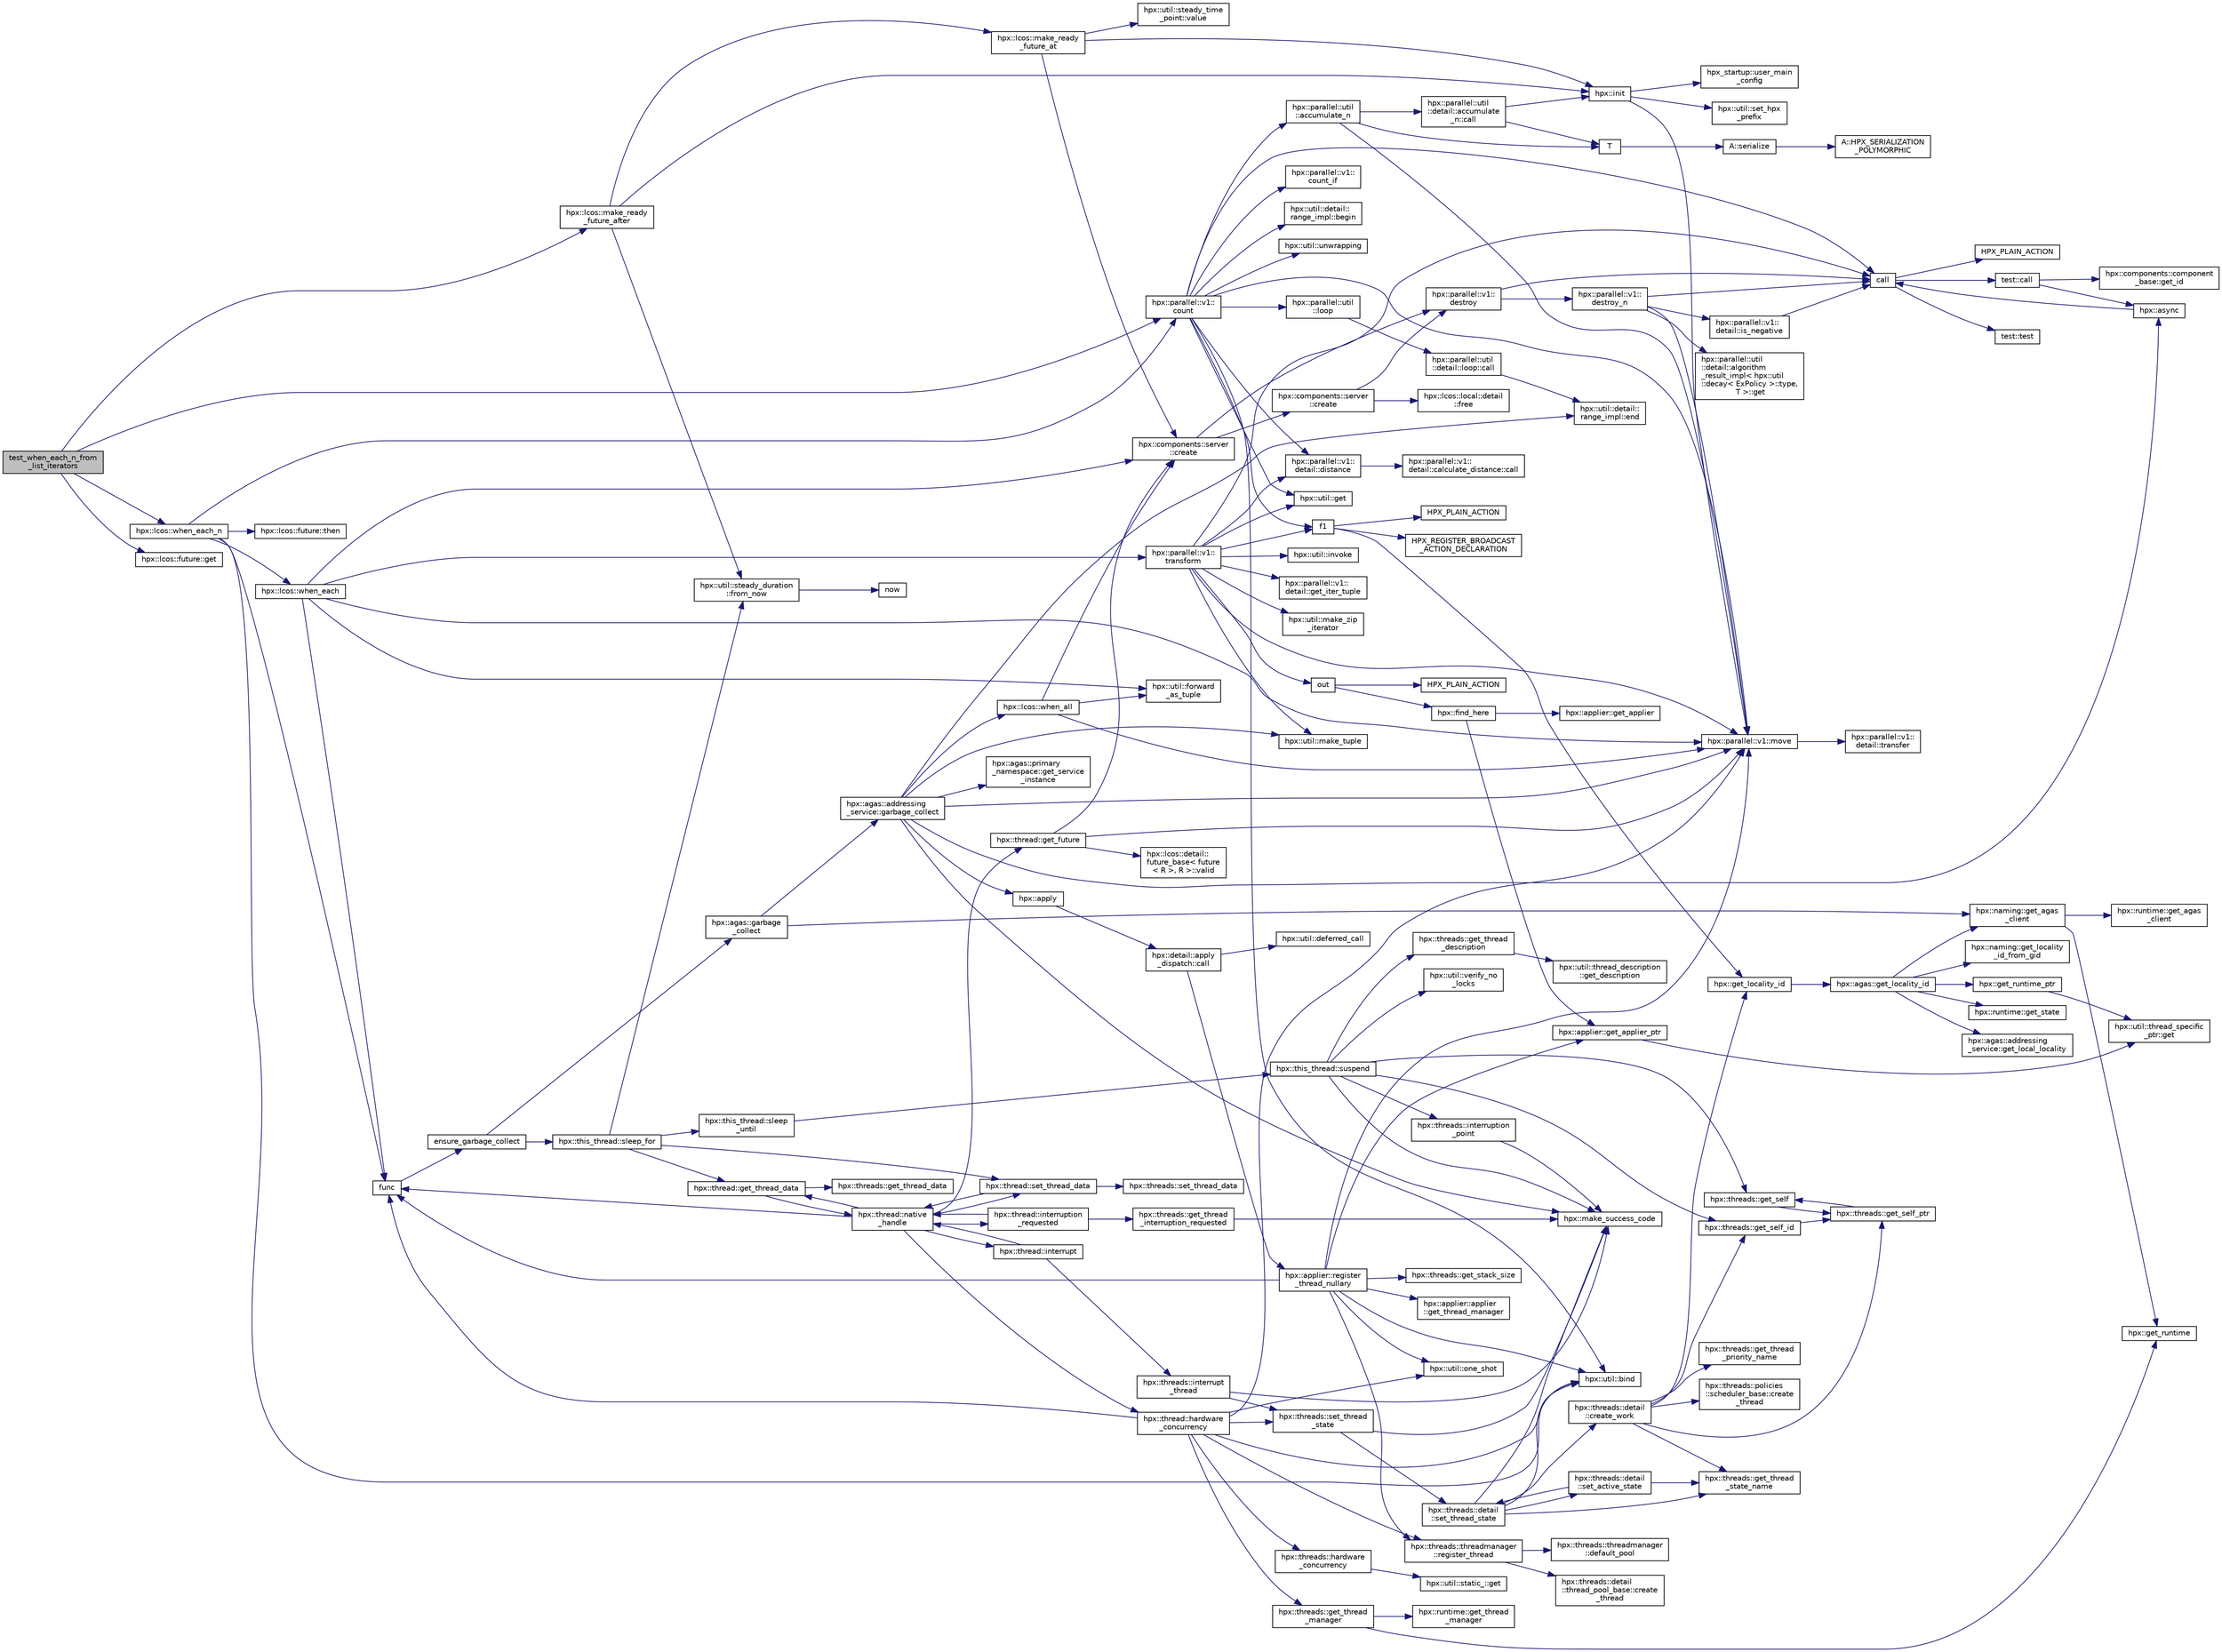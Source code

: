 digraph "test_when_each_n_from_list_iterators"
{
  edge [fontname="Helvetica",fontsize="10",labelfontname="Helvetica",labelfontsize="10"];
  node [fontname="Helvetica",fontsize="10",shape=record];
  rankdir="LR";
  Node925 [label="test_when_each_n_from\l_list_iterators",height=0.2,width=0.4,color="black", fillcolor="grey75", style="filled", fontcolor="black"];
  Node925 -> Node926 [color="midnightblue",fontsize="10",style="solid",fontname="Helvetica"];
  Node926 [label="hpx::parallel::v1::\lcount",height=0.2,width=0.4,color="black", fillcolor="white", style="filled",URL="$db/db9/namespacehpx_1_1parallel_1_1v1.html#a19d058114a2bd44801aab4176b188e23"];
  Node926 -> Node927 [color="midnightblue",fontsize="10",style="solid",fontname="Helvetica"];
  Node927 [label="hpx::parallel::v1::\lcount_if",height=0.2,width=0.4,color="black", fillcolor="white", style="filled",URL="$db/db9/namespacehpx_1_1parallel_1_1v1.html#ad836ff017ec208c2d6388a9b47b05ce0"];
  Node926 -> Node928 [color="midnightblue",fontsize="10",style="solid",fontname="Helvetica"];
  Node928 [label="f1",height=0.2,width=0.4,color="black", fillcolor="white", style="filled",URL="$d8/d8b/broadcast_8cpp.html#a1751fbd41f2529b84514a9dbd767959a"];
  Node928 -> Node929 [color="midnightblue",fontsize="10",style="solid",fontname="Helvetica"];
  Node929 [label="hpx::get_locality_id",height=0.2,width=0.4,color="black", fillcolor="white", style="filled",URL="$d8/d83/namespacehpx.html#a158d7c54a657bb364c1704033010697b",tooltip="Return the number of the locality this function is being called from. "];
  Node929 -> Node930 [color="midnightblue",fontsize="10",style="solid",fontname="Helvetica"];
  Node930 [label="hpx::agas::get_locality_id",height=0.2,width=0.4,color="black", fillcolor="white", style="filled",URL="$dc/d54/namespacehpx_1_1agas.html#a491cc2ddecdf0f1a9129900caa6a4d3e"];
  Node930 -> Node931 [color="midnightblue",fontsize="10",style="solid",fontname="Helvetica"];
  Node931 [label="hpx::get_runtime_ptr",height=0.2,width=0.4,color="black", fillcolor="white", style="filled",URL="$d8/d83/namespacehpx.html#af29daf2bb3e01b4d6495a1742b6cce64"];
  Node931 -> Node932 [color="midnightblue",fontsize="10",style="solid",fontname="Helvetica"];
  Node932 [label="hpx::util::thread_specific\l_ptr::get",height=0.2,width=0.4,color="black", fillcolor="white", style="filled",URL="$d4/d4c/structhpx_1_1util_1_1thread__specific__ptr.html#a3b27d8520710478aa41d1f74206bdba9"];
  Node930 -> Node933 [color="midnightblue",fontsize="10",style="solid",fontname="Helvetica"];
  Node933 [label="hpx::runtime::get_state",height=0.2,width=0.4,color="black", fillcolor="white", style="filled",URL="$d0/d7b/classhpx_1_1runtime.html#ab405f80e060dac95d624520f38b0524c"];
  Node930 -> Node934 [color="midnightblue",fontsize="10",style="solid",fontname="Helvetica"];
  Node934 [label="hpx::naming::get_agas\l_client",height=0.2,width=0.4,color="black", fillcolor="white", style="filled",URL="$d4/dc9/namespacehpx_1_1naming.html#a0408fffd5d34b620712a801b0ae3b032"];
  Node934 -> Node935 [color="midnightblue",fontsize="10",style="solid",fontname="Helvetica"];
  Node935 [label="hpx::get_runtime",height=0.2,width=0.4,color="black", fillcolor="white", style="filled",URL="$d8/d83/namespacehpx.html#aef902cc6c7dd3b9fbadf34d1e850a070"];
  Node934 -> Node936 [color="midnightblue",fontsize="10",style="solid",fontname="Helvetica"];
  Node936 [label="hpx::runtime::get_agas\l_client",height=0.2,width=0.4,color="black", fillcolor="white", style="filled",URL="$d0/d7b/classhpx_1_1runtime.html#aeb5dddd30d6b9861669af8ad44d1a96a"];
  Node930 -> Node937 [color="midnightblue",fontsize="10",style="solid",fontname="Helvetica"];
  Node937 [label="hpx::agas::addressing\l_service::get_local_locality",height=0.2,width=0.4,color="black", fillcolor="white", style="filled",URL="$db/d58/structhpx_1_1agas_1_1addressing__service.html#ab52c19a37c2a7a006c6c15f90ad0539c"];
  Node930 -> Node938 [color="midnightblue",fontsize="10",style="solid",fontname="Helvetica"];
  Node938 [label="hpx::naming::get_locality\l_id_from_gid",height=0.2,width=0.4,color="black", fillcolor="white", style="filled",URL="$d4/dc9/namespacehpx_1_1naming.html#a7fd43037784560bd04fda9b49e33529f"];
  Node928 -> Node939 [color="midnightblue",fontsize="10",style="solid",fontname="Helvetica"];
  Node939 [label="HPX_PLAIN_ACTION",height=0.2,width=0.4,color="black", fillcolor="white", style="filled",URL="$d8/d8b/broadcast_8cpp.html#a19685a0394ce6a99351f7a679f6eeefc"];
  Node928 -> Node940 [color="midnightblue",fontsize="10",style="solid",fontname="Helvetica"];
  Node940 [label="HPX_REGISTER_BROADCAST\l_ACTION_DECLARATION",height=0.2,width=0.4,color="black", fillcolor="white", style="filled",URL="$d7/d38/addressing__service_8cpp.html#a573d764d9cb34eec46a4bdffcf07875f"];
  Node926 -> Node941 [color="midnightblue",fontsize="10",style="solid",fontname="Helvetica"];
  Node941 [label="hpx::parallel::util\l::loop",height=0.2,width=0.4,color="black", fillcolor="white", style="filled",URL="$df/dc6/namespacehpx_1_1parallel_1_1util.html#a3f434e00f42929aac85debb8c5782213"];
  Node941 -> Node942 [color="midnightblue",fontsize="10",style="solid",fontname="Helvetica"];
  Node942 [label="hpx::parallel::util\l::detail::loop::call",height=0.2,width=0.4,color="black", fillcolor="white", style="filled",URL="$da/d06/structhpx_1_1parallel_1_1util_1_1detail_1_1loop.html#a5c5e8dbda782f09cdb7bc2509e3bf09e"];
  Node942 -> Node943 [color="midnightblue",fontsize="10",style="solid",fontname="Helvetica"];
  Node943 [label="hpx::util::detail::\lrange_impl::end",height=0.2,width=0.4,color="black", fillcolor="white", style="filled",URL="$d4/d4a/namespacehpx_1_1util_1_1detail_1_1range__impl.html#afb2ea48b0902f52ee4d8b764807b4316"];
  Node926 -> Node944 [color="midnightblue",fontsize="10",style="solid",fontname="Helvetica"];
  Node944 [label="hpx::util::bind",height=0.2,width=0.4,color="black", fillcolor="white", style="filled",URL="$df/dad/namespacehpx_1_1util.html#ad844caedf82a0173d6909d910c3e48c6"];
  Node926 -> Node945 [color="midnightblue",fontsize="10",style="solid",fontname="Helvetica"];
  Node945 [label="hpx::parallel::v1::move",height=0.2,width=0.4,color="black", fillcolor="white", style="filled",URL="$db/db9/namespacehpx_1_1parallel_1_1v1.html#aa7c4ede081ce786c9d1eb1adff495cfc"];
  Node945 -> Node946 [color="midnightblue",fontsize="10",style="solid",fontname="Helvetica"];
  Node946 [label="hpx::parallel::v1::\ldetail::transfer",height=0.2,width=0.4,color="black", fillcolor="white", style="filled",URL="$d2/ddd/namespacehpx_1_1parallel_1_1v1_1_1detail.html#ab1b56a05e1885ca7cc7ffa1804dd2f3c"];
  Node926 -> Node947 [color="midnightblue",fontsize="10",style="solid",fontname="Helvetica"];
  Node947 [label="hpx::util::get",height=0.2,width=0.4,color="black", fillcolor="white", style="filled",URL="$df/dad/namespacehpx_1_1util.html#a5cbd3c41f03f4d4acaedaa4777e3cc02"];
  Node926 -> Node948 [color="midnightblue",fontsize="10",style="solid",fontname="Helvetica"];
  Node948 [label="call",height=0.2,width=0.4,color="black", fillcolor="white", style="filled",URL="$d2/d67/promise__1620_8cpp.html#a58357f0b82bc761e1d0b9091ed563a70"];
  Node948 -> Node949 [color="midnightblue",fontsize="10",style="solid",fontname="Helvetica"];
  Node949 [label="test::test",height=0.2,width=0.4,color="black", fillcolor="white", style="filled",URL="$d8/d89/structtest.html#ab42d5ece712d716b04cb3f686f297a26"];
  Node948 -> Node950 [color="midnightblue",fontsize="10",style="solid",fontname="Helvetica"];
  Node950 [label="HPX_PLAIN_ACTION",height=0.2,width=0.4,color="black", fillcolor="white", style="filled",URL="$d2/d67/promise__1620_8cpp.html#ab96aab827a4b1fcaf66cfe0ba83fef23"];
  Node948 -> Node951 [color="midnightblue",fontsize="10",style="solid",fontname="Helvetica"];
  Node951 [label="test::call",height=0.2,width=0.4,color="black", fillcolor="white", style="filled",URL="$d8/d89/structtest.html#aeb29e7ed6518b9426ccf1344c52620ae"];
  Node951 -> Node952 [color="midnightblue",fontsize="10",style="solid",fontname="Helvetica"];
  Node952 [label="hpx::async",height=0.2,width=0.4,color="black", fillcolor="white", style="filled",URL="$d8/d83/namespacehpx.html#acb7d8e37b73b823956ce144f9a57eaa4"];
  Node952 -> Node948 [color="midnightblue",fontsize="10",style="solid",fontname="Helvetica"];
  Node951 -> Node953 [color="midnightblue",fontsize="10",style="solid",fontname="Helvetica"];
  Node953 [label="hpx::components::component\l_base::get_id",height=0.2,width=0.4,color="black", fillcolor="white", style="filled",URL="$d2/de6/classhpx_1_1components_1_1component__base.html#a4c8fd93514039bdf01c48d66d82b19cd"];
  Node926 -> Node954 [color="midnightblue",fontsize="10",style="solid",fontname="Helvetica"];
  Node954 [label="hpx::parallel::v1::\ldetail::distance",height=0.2,width=0.4,color="black", fillcolor="white", style="filled",URL="$d2/ddd/namespacehpx_1_1parallel_1_1v1_1_1detail.html#a6bea3c6a5f470cad11f27ee6bab4a33f"];
  Node954 -> Node955 [color="midnightblue",fontsize="10",style="solid",fontname="Helvetica"];
  Node955 [label="hpx::parallel::v1::\ldetail::calculate_distance::call",height=0.2,width=0.4,color="black", fillcolor="white", style="filled",URL="$db/dfa/structhpx_1_1parallel_1_1v1_1_1detail_1_1calculate__distance.html#a950a6627830a7d019ac0e734b0a447bf"];
  Node926 -> Node956 [color="midnightblue",fontsize="10",style="solid",fontname="Helvetica"];
  Node956 [label="hpx::util::unwrapping",height=0.2,width=0.4,color="black", fillcolor="white", style="filled",URL="$df/dad/namespacehpx_1_1util.html#a7529d9ac687684c33403cdd1f9cef8e4"];
  Node926 -> Node957 [color="midnightblue",fontsize="10",style="solid",fontname="Helvetica"];
  Node957 [label="hpx::parallel::util\l::accumulate_n",height=0.2,width=0.4,color="black", fillcolor="white", style="filled",URL="$df/dc6/namespacehpx_1_1parallel_1_1util.html#af19f9a2722f97c2247ea5d0dbb5e2d25"];
  Node957 -> Node958 [color="midnightblue",fontsize="10",style="solid",fontname="Helvetica"];
  Node958 [label="hpx::parallel::util\l::detail::accumulate\l_n::call",height=0.2,width=0.4,color="black", fillcolor="white", style="filled",URL="$d8/d3b/structhpx_1_1parallel_1_1util_1_1detail_1_1accumulate__n.html#a765aceb8ab313fc92f7c4aaf70ccca8f"];
  Node958 -> Node959 [color="midnightblue",fontsize="10",style="solid",fontname="Helvetica"];
  Node959 [label="hpx::init",height=0.2,width=0.4,color="black", fillcolor="white", style="filled",URL="$d8/d83/namespacehpx.html#a3c694ea960b47c56b33351ba16e3d76b",tooltip="Main entry point for launching the HPX runtime system. "];
  Node959 -> Node960 [color="midnightblue",fontsize="10",style="solid",fontname="Helvetica"];
  Node960 [label="hpx::util::set_hpx\l_prefix",height=0.2,width=0.4,color="black", fillcolor="white", style="filled",URL="$df/dad/namespacehpx_1_1util.html#ae40a23c1ba0a48d9304dcf717a95793e"];
  Node959 -> Node961 [color="midnightblue",fontsize="10",style="solid",fontname="Helvetica"];
  Node961 [label="hpx_startup::user_main\l_config",height=0.2,width=0.4,color="black", fillcolor="white", style="filled",URL="$d3/dd2/namespacehpx__startup.html#aaac571d88bd3912a4225a23eb3261637"];
  Node959 -> Node945 [color="midnightblue",fontsize="10",style="solid",fontname="Helvetica"];
  Node958 -> Node962 [color="midnightblue",fontsize="10",style="solid",fontname="Helvetica"];
  Node962 [label="T",height=0.2,width=0.4,color="black", fillcolor="white", style="filled",URL="$db/d33/polymorphic__semiintrusive__template_8cpp.html#ad187658f9cb91c1312b39ae7e896f1ea"];
  Node962 -> Node963 [color="midnightblue",fontsize="10",style="solid",fontname="Helvetica"];
  Node963 [label="A::serialize",height=0.2,width=0.4,color="black", fillcolor="white", style="filled",URL="$d7/da0/struct_a.html#a5f5c287cf471e274ed9dda0da1592212"];
  Node963 -> Node964 [color="midnightblue",fontsize="10",style="solid",fontname="Helvetica"];
  Node964 [label="A::HPX_SERIALIZATION\l_POLYMORPHIC",height=0.2,width=0.4,color="black", fillcolor="white", style="filled",URL="$d7/da0/struct_a.html#ada978cc156cebbafddb1f3aa4c01918c"];
  Node957 -> Node945 [color="midnightblue",fontsize="10",style="solid",fontname="Helvetica"];
  Node957 -> Node962 [color="midnightblue",fontsize="10",style="solid",fontname="Helvetica"];
  Node926 -> Node965 [color="midnightblue",fontsize="10",style="solid",fontname="Helvetica"];
  Node965 [label="hpx::util::detail::\lrange_impl::begin",height=0.2,width=0.4,color="black", fillcolor="white", style="filled",URL="$d4/d4a/namespacehpx_1_1util_1_1detail_1_1range__impl.html#a31e165df2b865cdd961f35ce938db41a"];
  Node925 -> Node966 [color="midnightblue",fontsize="10",style="solid",fontname="Helvetica"];
  Node966 [label="hpx::lcos::make_ready\l_future_after",height=0.2,width=0.4,color="black", fillcolor="white", style="filled",URL="$d2/dc9/namespacehpx_1_1lcos.html#aa3a1334db4b33140e8bd19cc7f5bd261"];
  Node966 -> Node967 [color="midnightblue",fontsize="10",style="solid",fontname="Helvetica"];
  Node967 [label="hpx::lcos::make_ready\l_future_at",height=0.2,width=0.4,color="black", fillcolor="white", style="filled",URL="$d2/dc9/namespacehpx_1_1lcos.html#a4eabf1fc50a318a2142a5ee1a4e4ffb0"];
  Node967 -> Node968 [color="midnightblue",fontsize="10",style="solid",fontname="Helvetica"];
  Node968 [label="hpx::components::server\l::create",height=0.2,width=0.4,color="black", fillcolor="white", style="filled",URL="$d2/da2/namespacehpx_1_1components_1_1server.html#ac776c89f3d68ceb910e8cee9fa937ab4",tooltip="Create arrays of components using their default constructor. "];
  Node968 -> Node969 [color="midnightblue",fontsize="10",style="solid",fontname="Helvetica"];
  Node969 [label="hpx::components::server\l::create",height=0.2,width=0.4,color="black", fillcolor="white", style="filled",URL="$d2/da2/namespacehpx_1_1components_1_1server.html#a77d26de181c97b444565e230577981bd"];
  Node969 -> Node970 [color="midnightblue",fontsize="10",style="solid",fontname="Helvetica"];
  Node970 [label="hpx::lcos::local::detail\l::free",height=0.2,width=0.4,color="black", fillcolor="white", style="filled",URL="$d4/dcb/namespacehpx_1_1lcos_1_1local_1_1detail.html#a55a940f019734e9bb045dc123cd80e48"];
  Node969 -> Node971 [color="midnightblue",fontsize="10",style="solid",fontname="Helvetica"];
  Node971 [label="hpx::parallel::v1::\ldestroy",height=0.2,width=0.4,color="black", fillcolor="white", style="filled",URL="$db/db9/namespacehpx_1_1parallel_1_1v1.html#acf303558375048e8a7cc9a2c2e09477f"];
  Node971 -> Node948 [color="midnightblue",fontsize="10",style="solid",fontname="Helvetica"];
  Node971 -> Node972 [color="midnightblue",fontsize="10",style="solid",fontname="Helvetica"];
  Node972 [label="hpx::parallel::v1::\ldestroy_n",height=0.2,width=0.4,color="black", fillcolor="white", style="filled",URL="$db/db9/namespacehpx_1_1parallel_1_1v1.html#a71d0691132a300690163f5636bcd5bd3"];
  Node972 -> Node973 [color="midnightblue",fontsize="10",style="solid",fontname="Helvetica"];
  Node973 [label="hpx::parallel::v1::\ldetail::is_negative",height=0.2,width=0.4,color="black", fillcolor="white", style="filled",URL="$d2/ddd/namespacehpx_1_1parallel_1_1v1_1_1detail.html#adf2e40fc4b20ad0fd442ee3118a4d527"];
  Node973 -> Node948 [color="midnightblue",fontsize="10",style="solid",fontname="Helvetica"];
  Node972 -> Node974 [color="midnightblue",fontsize="10",style="solid",fontname="Helvetica"];
  Node974 [label="hpx::parallel::util\l::detail::algorithm\l_result_impl\< hpx::util\l::decay\< ExPolicy \>::type,\l T \>::get",height=0.2,width=0.4,color="black", fillcolor="white", style="filled",URL="$d2/d42/structhpx_1_1parallel_1_1util_1_1detail_1_1algorithm__result__impl.html#ab5b051e8ec74eff5e0e62fd63f5d377e"];
  Node972 -> Node945 [color="midnightblue",fontsize="10",style="solid",fontname="Helvetica"];
  Node972 -> Node948 [color="midnightblue",fontsize="10",style="solid",fontname="Helvetica"];
  Node968 -> Node971 [color="midnightblue",fontsize="10",style="solid",fontname="Helvetica"];
  Node967 -> Node975 [color="midnightblue",fontsize="10",style="solid",fontname="Helvetica"];
  Node975 [label="hpx::util::steady_time\l_point::value",height=0.2,width=0.4,color="black", fillcolor="white", style="filled",URL="$d0/d84/classhpx_1_1util_1_1steady__time__point.html#ab3ac884d51b3f3eeadd4363f76c00f68"];
  Node967 -> Node959 [color="midnightblue",fontsize="10",style="solid",fontname="Helvetica"];
  Node966 -> Node976 [color="midnightblue",fontsize="10",style="solid",fontname="Helvetica"];
  Node976 [label="hpx::util::steady_duration\l::from_now",height=0.2,width=0.4,color="black", fillcolor="white", style="filled",URL="$d9/d4f/classhpx_1_1util_1_1steady__duration.html#a0132206d767cd0f7395507b40111a153"];
  Node976 -> Node977 [color="midnightblue",fontsize="10",style="solid",fontname="Helvetica"];
  Node977 [label="now",height=0.2,width=0.4,color="black", fillcolor="white", style="filled",URL="$de/db3/1d__stencil__1__omp_8cpp.html#a89e9667753dccfac455bd37a7a3a7b16"];
  Node966 -> Node959 [color="midnightblue",fontsize="10",style="solid",fontname="Helvetica"];
  Node925 -> Node978 [color="midnightblue",fontsize="10",style="solid",fontname="Helvetica"];
  Node978 [label="hpx::lcos::when_each_n",height=0.2,width=0.4,color="black", fillcolor="white", style="filled",URL="$d2/dc9/namespacehpx_1_1lcos.html#aade187ec903d391d20edf064a9d2ce0e"];
  Node978 -> Node979 [color="midnightblue",fontsize="10",style="solid",fontname="Helvetica"];
  Node979 [label="func",height=0.2,width=0.4,color="black", fillcolor="white", style="filled",URL="$d8/dfd/id__type__ref__counting__1032_8cpp.html#ab811b86ea5107ffb3351fcaa29d2c652"];
  Node979 -> Node980 [color="midnightblue",fontsize="10",style="solid",fontname="Helvetica"];
  Node980 [label="ensure_garbage_collect",height=0.2,width=0.4,color="black", fillcolor="white", style="filled",URL="$d8/dfd/id__type__ref__counting__1032_8cpp.html#a5264b94bf7c262ac0e521fb290d476d5"];
  Node980 -> Node981 [color="midnightblue",fontsize="10",style="solid",fontname="Helvetica"];
  Node981 [label="hpx::this_thread::sleep_for",height=0.2,width=0.4,color="black", fillcolor="white", style="filled",URL="$d9/d52/namespacehpx_1_1this__thread.html#afc042a5a5fa52eef2d1d177a343435cf"];
  Node981 -> Node982 [color="midnightblue",fontsize="10",style="solid",fontname="Helvetica"];
  Node982 [label="hpx::this_thread::sleep\l_until",height=0.2,width=0.4,color="black", fillcolor="white", style="filled",URL="$d9/d52/namespacehpx_1_1this__thread.html#ae12a853980115b23ff0ab8ca06622658"];
  Node982 -> Node983 [color="midnightblue",fontsize="10",style="solid",fontname="Helvetica"];
  Node983 [label="hpx::this_thread::suspend",height=0.2,width=0.4,color="black", fillcolor="white", style="filled",URL="$d9/d52/namespacehpx_1_1this__thread.html#aca220026fb3014c0881d129fe31c0073"];
  Node983 -> Node984 [color="midnightblue",fontsize="10",style="solid",fontname="Helvetica"];
  Node984 [label="hpx::threads::get_self",height=0.2,width=0.4,color="black", fillcolor="white", style="filled",URL="$d7/d28/namespacehpx_1_1threads.html#a07daf4d6d29233f20d66d41ab7b5b8e8"];
  Node984 -> Node985 [color="midnightblue",fontsize="10",style="solid",fontname="Helvetica"];
  Node985 [label="hpx::threads::get_self_ptr",height=0.2,width=0.4,color="black", fillcolor="white", style="filled",URL="$d7/d28/namespacehpx_1_1threads.html#a22877ae347ad884cde3a51397dad6c53"];
  Node985 -> Node984 [color="midnightblue",fontsize="10",style="solid",fontname="Helvetica"];
  Node983 -> Node986 [color="midnightblue",fontsize="10",style="solid",fontname="Helvetica"];
  Node986 [label="hpx::threads::get_self_id",height=0.2,width=0.4,color="black", fillcolor="white", style="filled",URL="$d7/d28/namespacehpx_1_1threads.html#afafe0f900b9fac3d4ed3c747625c1cfe"];
  Node986 -> Node985 [color="midnightblue",fontsize="10",style="solid",fontname="Helvetica"];
  Node983 -> Node987 [color="midnightblue",fontsize="10",style="solid",fontname="Helvetica"];
  Node987 [label="hpx::threads::interruption\l_point",height=0.2,width=0.4,color="black", fillcolor="white", style="filled",URL="$d7/d28/namespacehpx_1_1threads.html#ada6ec56a12b050707311d8c628089059"];
  Node987 -> Node988 [color="midnightblue",fontsize="10",style="solid",fontname="Helvetica"];
  Node988 [label="hpx::make_success_code",height=0.2,width=0.4,color="black", fillcolor="white", style="filled",URL="$d8/d83/namespacehpx.html#a0e8512a8f49e2a6c8185061181419d8f",tooltip="Returns error_code(hpx::success, \"success\", mode). "];
  Node983 -> Node989 [color="midnightblue",fontsize="10",style="solid",fontname="Helvetica"];
  Node989 [label="hpx::util::verify_no\l_locks",height=0.2,width=0.4,color="black", fillcolor="white", style="filled",URL="$df/dad/namespacehpx_1_1util.html#ae0e1837ee6f09b79b26c2e788d2e9fc9"];
  Node983 -> Node990 [color="midnightblue",fontsize="10",style="solid",fontname="Helvetica"];
  Node990 [label="hpx::threads::get_thread\l_description",height=0.2,width=0.4,color="black", fillcolor="white", style="filled",URL="$d7/d28/namespacehpx_1_1threads.html#a42fc18a7a680f4e8bc633a4b4c956701"];
  Node990 -> Node991 [color="midnightblue",fontsize="10",style="solid",fontname="Helvetica"];
  Node991 [label="hpx::util::thread_description\l::get_description",height=0.2,width=0.4,color="black", fillcolor="white", style="filled",URL="$df/d9e/structhpx_1_1util_1_1thread__description.html#a8c834e14eca6eb228188022577f9f952"];
  Node983 -> Node988 [color="midnightblue",fontsize="10",style="solid",fontname="Helvetica"];
  Node981 -> Node976 [color="midnightblue",fontsize="10",style="solid",fontname="Helvetica"];
  Node981 -> Node992 [color="midnightblue",fontsize="10",style="solid",fontname="Helvetica"];
  Node992 [label="hpx::thread::get_thread_data",height=0.2,width=0.4,color="black", fillcolor="white", style="filled",URL="$de/d9b/classhpx_1_1thread.html#a4535ef82cec3b953d2c941d20e3e3904"];
  Node992 -> Node993 [color="midnightblue",fontsize="10",style="solid",fontname="Helvetica"];
  Node993 [label="hpx::threads::get_thread_data",height=0.2,width=0.4,color="black", fillcolor="white", style="filled",URL="$d7/d28/namespacehpx_1_1threads.html#a8737931ff6303807225f735b2b384ae4"];
  Node992 -> Node994 [color="midnightblue",fontsize="10",style="solid",fontname="Helvetica"];
  Node994 [label="hpx::thread::native\l_handle",height=0.2,width=0.4,color="black", fillcolor="white", style="filled",URL="$de/d9b/classhpx_1_1thread.html#acf48190d264ab64c1c4ec99d0b421b5a"];
  Node994 -> Node995 [color="midnightblue",fontsize="10",style="solid",fontname="Helvetica"];
  Node995 [label="hpx::thread::hardware\l_concurrency",height=0.2,width=0.4,color="black", fillcolor="white", style="filled",URL="$de/d9b/classhpx_1_1thread.html#a8e4fff210e02485ba493bc3a2a956c03"];
  Node995 -> Node996 [color="midnightblue",fontsize="10",style="solid",fontname="Helvetica"];
  Node996 [label="hpx::threads::hardware\l_concurrency",height=0.2,width=0.4,color="black", fillcolor="white", style="filled",URL="$d7/d28/namespacehpx_1_1threads.html#aa8752a235478d2ad7b5ac467b63ab527"];
  Node996 -> Node997 [color="midnightblue",fontsize="10",style="solid",fontname="Helvetica"];
  Node997 [label="hpx::util::static_::get",height=0.2,width=0.4,color="black", fillcolor="white", style="filled",URL="$d3/dbb/structhpx_1_1util_1_1static__.html#a2967c633948a3bf17a3b5405ef5a8318"];
  Node995 -> Node979 [color="midnightblue",fontsize="10",style="solid",fontname="Helvetica"];
  Node995 -> Node944 [color="midnightblue",fontsize="10",style="solid",fontname="Helvetica"];
  Node995 -> Node998 [color="midnightblue",fontsize="10",style="solid",fontname="Helvetica"];
  Node998 [label="hpx::util::one_shot",height=0.2,width=0.4,color="black", fillcolor="white", style="filled",URL="$df/dad/namespacehpx_1_1util.html#a273e61be42a72415291e0ec0a4f28c7a"];
  Node995 -> Node945 [color="midnightblue",fontsize="10",style="solid",fontname="Helvetica"];
  Node995 -> Node999 [color="midnightblue",fontsize="10",style="solid",fontname="Helvetica"];
  Node999 [label="hpx::threads::get_thread\l_manager",height=0.2,width=0.4,color="black", fillcolor="white", style="filled",URL="$d7/d28/namespacehpx_1_1threads.html#a076973c3a53beadde7d967e22c4f6cce"];
  Node999 -> Node935 [color="midnightblue",fontsize="10",style="solid",fontname="Helvetica"];
  Node999 -> Node1000 [color="midnightblue",fontsize="10",style="solid",fontname="Helvetica"];
  Node1000 [label="hpx::runtime::get_thread\l_manager",height=0.2,width=0.4,color="black", fillcolor="white", style="filled",URL="$d0/d7b/classhpx_1_1runtime.html#a865b12d57fcd44a8d3dda3e35414f563"];
  Node995 -> Node1001 [color="midnightblue",fontsize="10",style="solid",fontname="Helvetica"];
  Node1001 [label="hpx::threads::threadmanager\l::register_thread",height=0.2,width=0.4,color="black", fillcolor="white", style="filled",URL="$d5/daa/classhpx_1_1threads_1_1threadmanager.html#a7f79c7578e08a60ca45eb276ce8133d8"];
  Node1001 -> Node1002 [color="midnightblue",fontsize="10",style="solid",fontname="Helvetica"];
  Node1002 [label="hpx::threads::threadmanager\l::default_pool",height=0.2,width=0.4,color="black", fillcolor="white", style="filled",URL="$d5/daa/classhpx_1_1threads_1_1threadmanager.html#a851f067d03b5dd1c5e6a9a6a841e05df"];
  Node1001 -> Node1003 [color="midnightblue",fontsize="10",style="solid",fontname="Helvetica"];
  Node1003 [label="hpx::threads::detail\l::thread_pool_base::create\l_thread",height=0.2,width=0.4,color="black", fillcolor="white", style="filled",URL="$de/dae/classhpx_1_1threads_1_1detail_1_1thread__pool__base.html#ad35d3779eef6f4528e62a26d71b34b34"];
  Node995 -> Node1004 [color="midnightblue",fontsize="10",style="solid",fontname="Helvetica"];
  Node1004 [label="hpx::threads::set_thread\l_state",height=0.2,width=0.4,color="black", fillcolor="white", style="filled",URL="$d7/d28/namespacehpx_1_1threads.html#ac0690ad16ad778bcc79dcd727cc33025",tooltip="Set the thread state of the thread referenced by the thread_id id. "];
  Node1004 -> Node988 [color="midnightblue",fontsize="10",style="solid",fontname="Helvetica"];
  Node1004 -> Node1005 [color="midnightblue",fontsize="10",style="solid",fontname="Helvetica"];
  Node1005 [label="hpx::threads::detail\l::set_thread_state",height=0.2,width=0.4,color="black", fillcolor="white", style="filled",URL="$d2/dd1/namespacehpx_1_1threads_1_1detail.html#af85ddc854c4a149bf1738eb1b111b9ab"];
  Node1005 -> Node1006 [color="midnightblue",fontsize="10",style="solid",fontname="Helvetica"];
  Node1006 [label="hpx::threads::get_thread\l_state_name",height=0.2,width=0.4,color="black", fillcolor="white", style="filled",URL="$d7/d28/namespacehpx_1_1threads.html#a26f91ea8d2195f165c033241c5cd11db"];
  Node1005 -> Node988 [color="midnightblue",fontsize="10",style="solid",fontname="Helvetica"];
  Node1005 -> Node944 [color="midnightblue",fontsize="10",style="solid",fontname="Helvetica"];
  Node1005 -> Node1007 [color="midnightblue",fontsize="10",style="solid",fontname="Helvetica"];
  Node1007 [label="hpx::threads::detail\l::set_active_state",height=0.2,width=0.4,color="black", fillcolor="white", style="filled",URL="$d2/dd1/namespacehpx_1_1threads_1_1detail.html#a45884a5bf04ad66a4f259231a3947e76"];
  Node1007 -> Node1006 [color="midnightblue",fontsize="10",style="solid",fontname="Helvetica"];
  Node1007 -> Node1005 [color="midnightblue",fontsize="10",style="solid",fontname="Helvetica"];
  Node1005 -> Node1008 [color="midnightblue",fontsize="10",style="solid",fontname="Helvetica"];
  Node1008 [label="hpx::threads::detail\l::create_work",height=0.2,width=0.4,color="black", fillcolor="white", style="filled",URL="$d2/dd1/namespacehpx_1_1threads_1_1detail.html#ae22384a3c1b1a1940032fad068fb54b1"];
  Node1008 -> Node1006 [color="midnightblue",fontsize="10",style="solid",fontname="Helvetica"];
  Node1008 -> Node1009 [color="midnightblue",fontsize="10",style="solid",fontname="Helvetica"];
  Node1009 [label="hpx::threads::get_thread\l_priority_name",height=0.2,width=0.4,color="black", fillcolor="white", style="filled",URL="$d7/d28/namespacehpx_1_1threads.html#a9c6b2fec0c1cf5b06ff83ce756ca6d42"];
  Node1008 -> Node985 [color="midnightblue",fontsize="10",style="solid",fontname="Helvetica"];
  Node1008 -> Node986 [color="midnightblue",fontsize="10",style="solid",fontname="Helvetica"];
  Node1008 -> Node929 [color="midnightblue",fontsize="10",style="solid",fontname="Helvetica"];
  Node1008 -> Node1010 [color="midnightblue",fontsize="10",style="solid",fontname="Helvetica"];
  Node1010 [label="hpx::threads::policies\l::scheduler_base::create\l_thread",height=0.2,width=0.4,color="black", fillcolor="white", style="filled",URL="$dd/d7e/structhpx_1_1threads_1_1policies_1_1scheduler__base.html#ad3b05cd7f363cc8e8410ce368c3794e0"];
  Node994 -> Node1011 [color="midnightblue",fontsize="10",style="solid",fontname="Helvetica"];
  Node1011 [label="hpx::thread::interrupt",height=0.2,width=0.4,color="black", fillcolor="white", style="filled",URL="$de/d9b/classhpx_1_1thread.html#ac34d0d033aa743c476a79dbc2e1a8a39"];
  Node1011 -> Node1012 [color="midnightblue",fontsize="10",style="solid",fontname="Helvetica"];
  Node1012 [label="hpx::threads::interrupt\l_thread",height=0.2,width=0.4,color="black", fillcolor="white", style="filled",URL="$d7/d28/namespacehpx_1_1threads.html#a6bdda1a2aab61b9b13d274b5155d7e73"];
  Node1012 -> Node988 [color="midnightblue",fontsize="10",style="solid",fontname="Helvetica"];
  Node1012 -> Node1004 [color="midnightblue",fontsize="10",style="solid",fontname="Helvetica"];
  Node1011 -> Node994 [color="midnightblue",fontsize="10",style="solid",fontname="Helvetica"];
  Node994 -> Node1013 [color="midnightblue",fontsize="10",style="solid",fontname="Helvetica"];
  Node1013 [label="hpx::thread::interruption\l_requested",height=0.2,width=0.4,color="black", fillcolor="white", style="filled",URL="$de/d9b/classhpx_1_1thread.html#a33276bb4c20bbb0b1978944e18ef71b8"];
  Node1013 -> Node1014 [color="midnightblue",fontsize="10",style="solid",fontname="Helvetica"];
  Node1014 [label="hpx::threads::get_thread\l_interruption_requested",height=0.2,width=0.4,color="black", fillcolor="white", style="filled",URL="$d7/d28/namespacehpx_1_1threads.html#ae64a7fdb8b5c8bac7be0c8282672a03b"];
  Node1014 -> Node988 [color="midnightblue",fontsize="10",style="solid",fontname="Helvetica"];
  Node1013 -> Node994 [color="midnightblue",fontsize="10",style="solid",fontname="Helvetica"];
  Node994 -> Node1015 [color="midnightblue",fontsize="10",style="solid",fontname="Helvetica"];
  Node1015 [label="hpx::thread::get_future",height=0.2,width=0.4,color="black", fillcolor="white", style="filled",URL="$de/d9b/classhpx_1_1thread.html#a87fdb0d8da826366fc190ed224900a64"];
  Node1015 -> Node1016 [color="midnightblue",fontsize="10",style="solid",fontname="Helvetica"];
  Node1016 [label="hpx::lcos::detail::\lfuture_base\< future\l\< R \>, R \>::valid",height=0.2,width=0.4,color="black", fillcolor="white", style="filled",URL="$d5/dd7/classhpx_1_1lcos_1_1detail_1_1future__base.html#aaf7beb7374815614363033bd96573e75"];
  Node1015 -> Node968 [color="midnightblue",fontsize="10",style="solid",fontname="Helvetica"];
  Node1015 -> Node945 [color="midnightblue",fontsize="10",style="solid",fontname="Helvetica"];
  Node994 -> Node992 [color="midnightblue",fontsize="10",style="solid",fontname="Helvetica"];
  Node994 -> Node1017 [color="midnightblue",fontsize="10",style="solid",fontname="Helvetica"];
  Node1017 [label="hpx::thread::set_thread_data",height=0.2,width=0.4,color="black", fillcolor="white", style="filled",URL="$de/d9b/classhpx_1_1thread.html#a7317a3cf5251f3b33c990449570d4cea"];
  Node1017 -> Node1018 [color="midnightblue",fontsize="10",style="solid",fontname="Helvetica"];
  Node1018 [label="hpx::threads::set_thread_data",height=0.2,width=0.4,color="black", fillcolor="white", style="filled",URL="$d7/d28/namespacehpx_1_1threads.html#a00a625acc149fce3ae38e4340454acf7"];
  Node1017 -> Node994 [color="midnightblue",fontsize="10",style="solid",fontname="Helvetica"];
  Node994 -> Node979 [color="midnightblue",fontsize="10",style="solid",fontname="Helvetica"];
  Node981 -> Node1017 [color="midnightblue",fontsize="10",style="solid",fontname="Helvetica"];
  Node980 -> Node1019 [color="midnightblue",fontsize="10",style="solid",fontname="Helvetica"];
  Node1019 [label="hpx::agas::garbage\l_collect",height=0.2,width=0.4,color="black", fillcolor="white", style="filled",URL="$dc/d54/namespacehpx_1_1agas.html#a951337adc4f9bd6df00a50737468e911"];
  Node1019 -> Node934 [color="midnightblue",fontsize="10",style="solid",fontname="Helvetica"];
  Node1019 -> Node1020 [color="midnightblue",fontsize="10",style="solid",fontname="Helvetica"];
  Node1020 [label="hpx::agas::addressing\l_service::garbage_collect",height=0.2,width=0.4,color="black", fillcolor="white", style="filled",URL="$db/d58/structhpx_1_1agas_1_1addressing__service.html#a87dcae0eacf6e62d5103ebf516d86f63"];
  Node1020 -> Node988 [color="midnightblue",fontsize="10",style="solid",fontname="Helvetica"];
  Node1020 -> Node1021 [color="midnightblue",fontsize="10",style="solid",fontname="Helvetica"];
  Node1021 [label="hpx::agas::primary\l_namespace::get_service\l_instance",height=0.2,width=0.4,color="black", fillcolor="white", style="filled",URL="$d1/d43/structhpx_1_1agas_1_1primary__namespace.html#a7630ff0f30ff8c23b13b4672c5350e2e"];
  Node1020 -> Node1022 [color="midnightblue",fontsize="10",style="solid",fontname="Helvetica"];
  Node1022 [label="hpx::util::make_tuple",height=0.2,width=0.4,color="black", fillcolor="white", style="filled",URL="$df/dad/namespacehpx_1_1util.html#a06fa74211a987d208e013f400a9f5328"];
  Node1020 -> Node943 [color="midnightblue",fontsize="10",style="solid",fontname="Helvetica"];
  Node1020 -> Node1023 [color="midnightblue",fontsize="10",style="solid",fontname="Helvetica"];
  Node1023 [label="hpx::apply",height=0.2,width=0.4,color="black", fillcolor="white", style="filled",URL="$d8/d83/namespacehpx.html#aa87762f0db0731d385f3fdfdb25d59fc"];
  Node1023 -> Node1024 [color="midnightblue",fontsize="10",style="solid",fontname="Helvetica"];
  Node1024 [label="hpx::detail::apply\l_dispatch::call",height=0.2,width=0.4,color="black", fillcolor="white", style="filled",URL="$db/de8/structhpx_1_1detail_1_1apply__dispatch.html#a0755fab16d281e74bcff0f8045be9459"];
  Node1024 -> Node1025 [color="midnightblue",fontsize="10",style="solid",fontname="Helvetica"];
  Node1025 [label="hpx::applier::register\l_thread_nullary",height=0.2,width=0.4,color="black", fillcolor="white", style="filled",URL="$d8/dcb/namespacehpx_1_1applier.html#a401cd1145927e58d74d1eb52aaccd936"];
  Node1025 -> Node1026 [color="midnightblue",fontsize="10",style="solid",fontname="Helvetica"];
  Node1026 [label="hpx::applier::get_applier_ptr",height=0.2,width=0.4,color="black", fillcolor="white", style="filled",URL="$d8/dcb/namespacehpx_1_1applier.html#a617483cf2b77ad3a0aa428ade7b35299"];
  Node1026 -> Node932 [color="midnightblue",fontsize="10",style="solid",fontname="Helvetica"];
  Node1025 -> Node979 [color="midnightblue",fontsize="10",style="solid",fontname="Helvetica"];
  Node1025 -> Node944 [color="midnightblue",fontsize="10",style="solid",fontname="Helvetica"];
  Node1025 -> Node998 [color="midnightblue",fontsize="10",style="solid",fontname="Helvetica"];
  Node1025 -> Node945 [color="midnightblue",fontsize="10",style="solid",fontname="Helvetica"];
  Node1025 -> Node1027 [color="midnightblue",fontsize="10",style="solid",fontname="Helvetica"];
  Node1027 [label="hpx::threads::get_stack_size",height=0.2,width=0.4,color="black", fillcolor="white", style="filled",URL="$d7/d28/namespacehpx_1_1threads.html#af597241b3c2785150be206737ca04aa6",tooltip="The get_stack_size function is part of the thread related API. It. "];
  Node1025 -> Node1028 [color="midnightblue",fontsize="10",style="solid",fontname="Helvetica"];
  Node1028 [label="hpx::applier::applier\l::get_thread_manager",height=0.2,width=0.4,color="black", fillcolor="white", style="filled",URL="$da/dcb/classhpx_1_1applier_1_1applier.html#acc36d583973701e573be39da97bba866",tooltip="Access the thread-manager instance associated with this applier. "];
  Node1025 -> Node1001 [color="midnightblue",fontsize="10",style="solid",fontname="Helvetica"];
  Node1024 -> Node1029 [color="midnightblue",fontsize="10",style="solid",fontname="Helvetica"];
  Node1029 [label="hpx::util::deferred_call",height=0.2,width=0.4,color="black", fillcolor="white", style="filled",URL="$df/dad/namespacehpx_1_1util.html#acdded623c658a7a3436f7e76bc9d881c"];
  Node1020 -> Node945 [color="midnightblue",fontsize="10",style="solid",fontname="Helvetica"];
  Node1020 -> Node952 [color="midnightblue",fontsize="10",style="solid",fontname="Helvetica"];
  Node1020 -> Node1030 [color="midnightblue",fontsize="10",style="solid",fontname="Helvetica"];
  Node1030 [label="hpx::lcos::when_all",height=0.2,width=0.4,color="black", fillcolor="white", style="filled",URL="$d2/dc9/namespacehpx_1_1lcos.html#a1a6fb024d8690923fb185d5aee204d54"];
  Node1030 -> Node1031 [color="midnightblue",fontsize="10",style="solid",fontname="Helvetica"];
  Node1031 [label="hpx::util::forward\l_as_tuple",height=0.2,width=0.4,color="black", fillcolor="white", style="filled",URL="$df/dad/namespacehpx_1_1util.html#ab7c31e3f24c3302a4f67b6735a6fa597"];
  Node1030 -> Node945 [color="midnightblue",fontsize="10",style="solid",fontname="Helvetica"];
  Node1030 -> Node968 [color="midnightblue",fontsize="10",style="solid",fontname="Helvetica"];
  Node978 -> Node926 [color="midnightblue",fontsize="10",style="solid",fontname="Helvetica"];
  Node978 -> Node1032 [color="midnightblue",fontsize="10",style="solid",fontname="Helvetica"];
  Node1032 [label="hpx::lcos::when_each",height=0.2,width=0.4,color="black", fillcolor="white", style="filled",URL="$d2/dc9/namespacehpx_1_1lcos.html#a728db59d566f9fda1ab2a44f2bf9859c"];
  Node1032 -> Node1033 [color="midnightblue",fontsize="10",style="solid",fontname="Helvetica"];
  Node1033 [label="hpx::parallel::v1::\ltransform",height=0.2,width=0.4,color="black", fillcolor="white", style="filled",URL="$db/db9/namespacehpx_1_1parallel_1_1v1.html#a32d45550d15f1c22055bc56a431c69f4"];
  Node1033 -> Node1034 [color="midnightblue",fontsize="10",style="solid",fontname="Helvetica"];
  Node1034 [label="hpx::util::invoke",height=0.2,width=0.4,color="black", fillcolor="white", style="filled",URL="$df/dad/namespacehpx_1_1util.html#a9ed3f52b36e725e476dbf5099134ed3d"];
  Node1033 -> Node945 [color="midnightblue",fontsize="10",style="solid",fontname="Helvetica"];
  Node1033 -> Node928 [color="midnightblue",fontsize="10",style="solid",fontname="Helvetica"];
  Node1033 -> Node1035 [color="midnightblue",fontsize="10",style="solid",fontname="Helvetica"];
  Node1035 [label="hpx::parallel::v1::\ldetail::get_iter_tuple",height=0.2,width=0.4,color="black", fillcolor="white", style="filled",URL="$d2/ddd/namespacehpx_1_1parallel_1_1v1_1_1detail.html#ac54525f2c9a7b2f5801b843bca7db383"];
  Node1033 -> Node1036 [color="midnightblue",fontsize="10",style="solid",fontname="Helvetica"];
  Node1036 [label="hpx::util::make_zip\l_iterator",height=0.2,width=0.4,color="black", fillcolor="white", style="filled",URL="$df/dad/namespacehpx_1_1util.html#a2f68369b316e5699be2c81c04e3ee209"];
  Node1033 -> Node954 [color="midnightblue",fontsize="10",style="solid",fontname="Helvetica"];
  Node1033 -> Node947 [color="midnightblue",fontsize="10",style="solid",fontname="Helvetica"];
  Node1033 -> Node1022 [color="midnightblue",fontsize="10",style="solid",fontname="Helvetica"];
  Node1033 -> Node1037 [color="midnightblue",fontsize="10",style="solid",fontname="Helvetica"];
  Node1037 [label="out",height=0.2,width=0.4,color="black", fillcolor="white", style="filled",URL="$d5/d69/wait__all__hang__1946_8cpp.html#ae95890c5079ed07d292e9e2c1b187e97"];
  Node1037 -> Node1038 [color="midnightblue",fontsize="10",style="solid",fontname="Helvetica"];
  Node1038 [label="hpx::find_here",height=0.2,width=0.4,color="black", fillcolor="white", style="filled",URL="$d8/d83/namespacehpx.html#af07c1b6e26bcdfb1138643a1a2133cf4",tooltip="Return the global id representing this locality. "];
  Node1038 -> Node1026 [color="midnightblue",fontsize="10",style="solid",fontname="Helvetica"];
  Node1038 -> Node1039 [color="midnightblue",fontsize="10",style="solid",fontname="Helvetica"];
  Node1039 [label="hpx::applier::get_applier",height=0.2,width=0.4,color="black", fillcolor="white", style="filled",URL="$d8/dcb/namespacehpx_1_1applier.html#aba1147ab54a476403b37f20a39b1e239"];
  Node1037 -> Node1040 [color="midnightblue",fontsize="10",style="solid",fontname="Helvetica"];
  Node1040 [label="HPX_PLAIN_ACTION",height=0.2,width=0.4,color="black", fillcolor="white", style="filled",URL="$d5/d69/wait__all__hang__1946_8cpp.html#ac9bd456810a9b90073efb27cea0b1cc0"];
  Node1033 -> Node948 [color="midnightblue",fontsize="10",style="solid",fontname="Helvetica"];
  Node1032 -> Node1031 [color="midnightblue",fontsize="10",style="solid",fontname="Helvetica"];
  Node1032 -> Node945 [color="midnightblue",fontsize="10",style="solid",fontname="Helvetica"];
  Node1032 -> Node979 [color="midnightblue",fontsize="10",style="solid",fontname="Helvetica"];
  Node1032 -> Node968 [color="midnightblue",fontsize="10",style="solid",fontname="Helvetica"];
  Node978 -> Node1041 [color="midnightblue",fontsize="10",style="solid",fontname="Helvetica"];
  Node1041 [label="hpx::lcos::future::then",height=0.2,width=0.4,color="black", fillcolor="white", style="filled",URL="$d0/d33/classhpx_1_1lcos_1_1future.html#a17045dee172c36e208b2cbd400fa8797"];
  Node978 -> Node944 [color="midnightblue",fontsize="10",style="solid",fontname="Helvetica"];
  Node925 -> Node1042 [color="midnightblue",fontsize="10",style="solid",fontname="Helvetica"];
  Node1042 [label="hpx::lcos::future::get",height=0.2,width=0.4,color="black", fillcolor="white", style="filled",URL="$d0/d33/classhpx_1_1lcos_1_1future.html#a8c28269486d5620ac48af349f17bb41c"];
}
